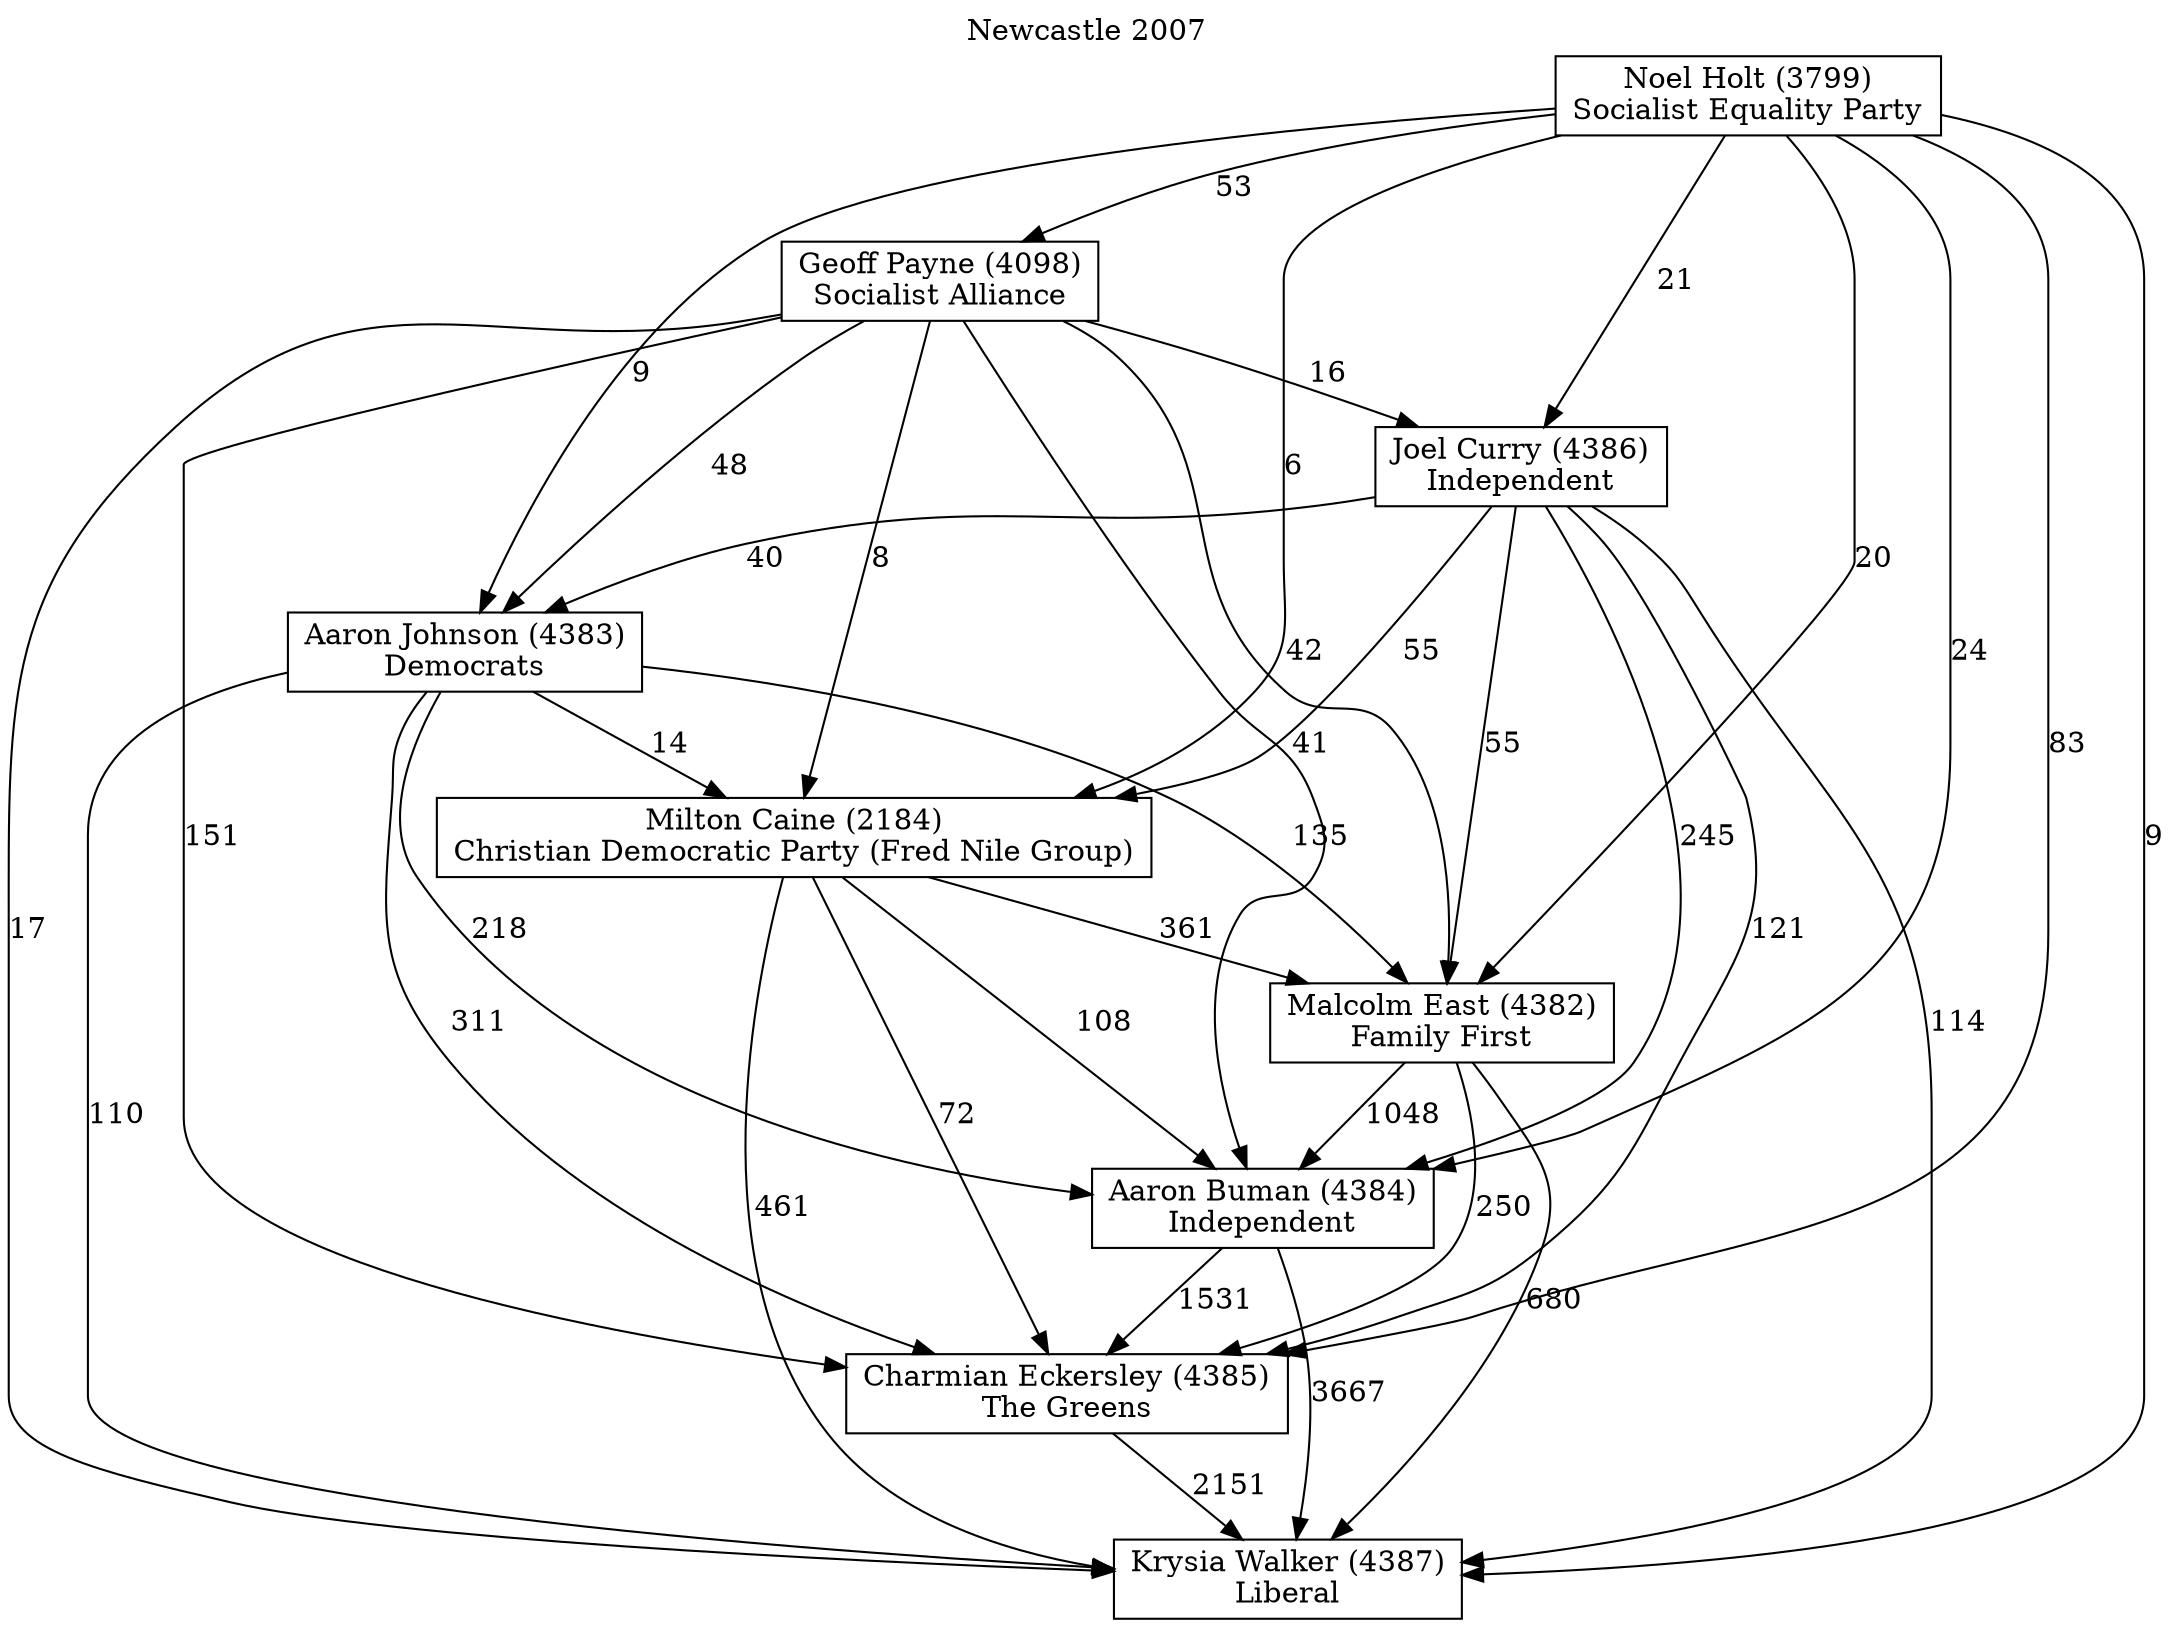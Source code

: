 // House preference flow
digraph "Krysia Walker (4387)_Newcastle_2007" {
	graph [label="Newcastle 2007" labelloc=t mclimit=10]
	node [shape=box]
	"Krysia Walker (4387)" [label="Krysia Walker (4387)
Liberal"]
	"Charmian Eckersley (4385)" [label="Charmian Eckersley (4385)
The Greens"]
	"Aaron Buman (4384)" [label="Aaron Buman (4384)
Independent"]
	"Malcolm East (4382)" [label="Malcolm East (4382)
Family First"]
	"Milton Caine (2184)" [label="Milton Caine (2184)
Christian Democratic Party (Fred Nile Group)"]
	"Aaron Johnson (4383)" [label="Aaron Johnson (4383)
Democrats"]
	"Joel Curry (4386)" [label="Joel Curry (4386)
Independent"]
	"Geoff Payne (4098)" [label="Geoff Payne (4098)
Socialist Alliance"]
	"Noel Holt (3799)" [label="Noel Holt (3799)
Socialist Equality Party"]
	"Charmian Eckersley (4385)" -> "Krysia Walker (4387)" [label=2151]
	"Aaron Buman (4384)" -> "Charmian Eckersley (4385)" [label=1531]
	"Malcolm East (4382)" -> "Aaron Buman (4384)" [label=1048]
	"Milton Caine (2184)" -> "Malcolm East (4382)" [label=361]
	"Aaron Johnson (4383)" -> "Milton Caine (2184)" [label=14]
	"Joel Curry (4386)" -> "Aaron Johnson (4383)" [label=40]
	"Geoff Payne (4098)" -> "Joel Curry (4386)" [label=16]
	"Noel Holt (3799)" -> "Geoff Payne (4098)" [label=53]
	"Aaron Buman (4384)" -> "Krysia Walker (4387)" [label=3667]
	"Malcolm East (4382)" -> "Krysia Walker (4387)" [label=680]
	"Milton Caine (2184)" -> "Krysia Walker (4387)" [label=461]
	"Aaron Johnson (4383)" -> "Krysia Walker (4387)" [label=110]
	"Joel Curry (4386)" -> "Krysia Walker (4387)" [label=114]
	"Geoff Payne (4098)" -> "Krysia Walker (4387)" [label=17]
	"Noel Holt (3799)" -> "Krysia Walker (4387)" [label=9]
	"Noel Holt (3799)" -> "Joel Curry (4386)" [label=21]
	"Geoff Payne (4098)" -> "Aaron Johnson (4383)" [label=48]
	"Noel Holt (3799)" -> "Aaron Johnson (4383)" [label=9]
	"Joel Curry (4386)" -> "Milton Caine (2184)" [label=55]
	"Geoff Payne (4098)" -> "Milton Caine (2184)" [label=8]
	"Noel Holt (3799)" -> "Milton Caine (2184)" [label=6]
	"Aaron Johnson (4383)" -> "Malcolm East (4382)" [label=135]
	"Joel Curry (4386)" -> "Malcolm East (4382)" [label=55]
	"Geoff Payne (4098)" -> "Malcolm East (4382)" [label=42]
	"Noel Holt (3799)" -> "Malcolm East (4382)" [label=20]
	"Milton Caine (2184)" -> "Aaron Buman (4384)" [label=108]
	"Aaron Johnson (4383)" -> "Aaron Buman (4384)" [label=218]
	"Joel Curry (4386)" -> "Aaron Buman (4384)" [label=245]
	"Geoff Payne (4098)" -> "Aaron Buman (4384)" [label=41]
	"Noel Holt (3799)" -> "Aaron Buman (4384)" [label=24]
	"Malcolm East (4382)" -> "Charmian Eckersley (4385)" [label=250]
	"Milton Caine (2184)" -> "Charmian Eckersley (4385)" [label=72]
	"Aaron Johnson (4383)" -> "Charmian Eckersley (4385)" [label=311]
	"Joel Curry (4386)" -> "Charmian Eckersley (4385)" [label=121]
	"Geoff Payne (4098)" -> "Charmian Eckersley (4385)" [label=151]
	"Noel Holt (3799)" -> "Charmian Eckersley (4385)" [label=83]
}
